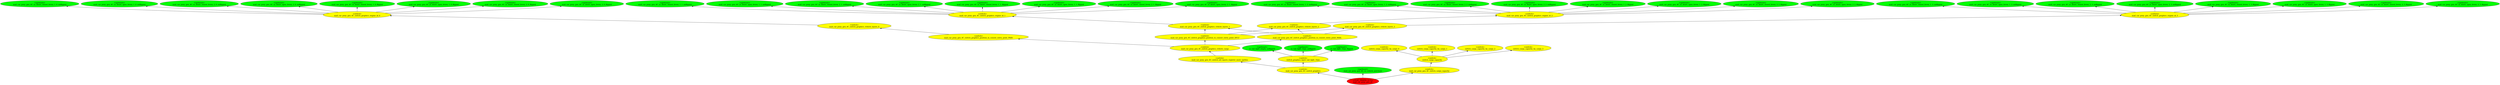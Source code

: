 digraph {
rankdir="BT"
ss_tail_light_32px_unflipped [fillcolor=green style="filled" label="<spriteset>\nss_tail_light_32px_unflipped"]
ss_tail_light_32px_flipped [fillcolor=green style="filled" label="<spriteset>\nss_tail_light_32px_flipped"]
ss_tail_light_empty_unflipped [fillcolor=green style="filled" label="<spriteset>\nss_tail_light_empty_unflipped"]
switch_graphics_layer_tail_light_32px [fillcolor=yellow style="filled" label="<switch>\nswitch_graphics_layer_tail_light_32px"]
switch_cargo_capacity_by_cargo_0 [fillcolor=yellow style="filled" label="<switch>\nswitch_cargo_capacity_by_cargo_0"]
switch_cargo_capacity_by_cargo_1 [fillcolor=yellow style="filled" label="<switch>\nswitch_cargo_capacity_by_cargo_1"]
switch_cargo_capacity_by_cargo_2 [fillcolor=yellow style="filled" label="<switch>\nswitch_cargo_capacity_by_cargo_2"]
switch_cargo_capacity_by_cargo_3 [fillcolor=yellow style="filled" label="<switch>\nswitch_cargo_capacity_by_cargo_3"]
switch_cargo_capacity [fillcolor=yellow style="filled" label="<switch>\nswitch_cargo_capacity"]
mail_car_pony_gen_4C_ss_doors_closed_livery_1_0_unflipped [fillcolor=green style="filled" label="<spriteset>\nmail_car_pony_gen_4C_ss_doors_closed_livery_1_0_unflipped"]
mail_car_pony_gen_4C_ss_doors_open_livery_1_0_unflipped [fillcolor=green style="filled" label="<spriteset>\nmail_car_pony_gen_4C_ss_doors_open_livery_1_0_unflipped"]
mail_car_pony_gen_4C_ss_doors_closed_livery_2_0_unflipped [fillcolor=green style="filled" label="<spriteset>\nmail_car_pony_gen_4C_ss_doors_closed_livery_2_0_unflipped"]
mail_car_pony_gen_4C_ss_doors_open_livery_2_0_unflipped [fillcolor=green style="filled" label="<spriteset>\nmail_car_pony_gen_4C_ss_doors_open_livery_2_0_unflipped"]
mail_car_pony_gen_4C_ss_doors_closed_livery_1_0_flipped [fillcolor=green style="filled" label="<spriteset>\nmail_car_pony_gen_4C_ss_doors_closed_livery_1_0_flipped"]
mail_car_pony_gen_4C_ss_doors_open_livery_1_0_flipped [fillcolor=green style="filled" label="<spriteset>\nmail_car_pony_gen_4C_ss_doors_open_livery_1_0_flipped"]
mail_car_pony_gen_4C_ss_doors_closed_livery_2_0_flipped [fillcolor=green style="filled" label="<spriteset>\nmail_car_pony_gen_4C_ss_doors_closed_livery_2_0_flipped"]
mail_car_pony_gen_4C_ss_doors_open_livery_2_0_flipped [fillcolor=green style="filled" label="<spriteset>\nmail_car_pony_gen_4C_ss_doors_open_livery_2_0_flipped"]
mail_car_pony_gen_4C_switch_graphics_engine_id_0 [fillcolor=yellow style="filled" label="<switch>\nmail_car_pony_gen_4C_switch_graphics_engine_id_0"]
mail_car_pony_gen_4C_switch_graphics_vehicle_layers_0 [fillcolor=yellow style="filled" label="<switch>\nmail_car_pony_gen_4C_switch_graphics_vehicle_layers_0"]
mail_car_pony_gen_4C_ss_doors_closed_livery_1_1_unflipped [fillcolor=green style="filled" label="<spriteset>\nmail_car_pony_gen_4C_ss_doors_closed_livery_1_1_unflipped"]
mail_car_pony_gen_4C_ss_doors_open_livery_1_1_unflipped [fillcolor=green style="filled" label="<spriteset>\nmail_car_pony_gen_4C_ss_doors_open_livery_1_1_unflipped"]
mail_car_pony_gen_4C_ss_doors_closed_livery_2_1_unflipped [fillcolor=green style="filled" label="<spriteset>\nmail_car_pony_gen_4C_ss_doors_closed_livery_2_1_unflipped"]
mail_car_pony_gen_4C_ss_doors_open_livery_2_1_unflipped [fillcolor=green style="filled" label="<spriteset>\nmail_car_pony_gen_4C_ss_doors_open_livery_2_1_unflipped"]
mail_car_pony_gen_4C_ss_doors_closed_livery_1_1_flipped [fillcolor=green style="filled" label="<spriteset>\nmail_car_pony_gen_4C_ss_doors_closed_livery_1_1_flipped"]
mail_car_pony_gen_4C_ss_doors_open_livery_1_1_flipped [fillcolor=green style="filled" label="<spriteset>\nmail_car_pony_gen_4C_ss_doors_open_livery_1_1_flipped"]
mail_car_pony_gen_4C_ss_doors_closed_livery_2_1_flipped [fillcolor=green style="filled" label="<spriteset>\nmail_car_pony_gen_4C_ss_doors_closed_livery_2_1_flipped"]
mail_car_pony_gen_4C_ss_doors_open_livery_2_1_flipped [fillcolor=green style="filled" label="<spriteset>\nmail_car_pony_gen_4C_ss_doors_open_livery_2_1_flipped"]
mail_car_pony_gen_4C_switch_graphics_engine_id_1 [fillcolor=yellow style="filled" label="<switch>\nmail_car_pony_gen_4C_switch_graphics_engine_id_1"]
mail_car_pony_gen_4C_switch_graphics_vehicle_layers_1 [fillcolor=yellow style="filled" label="<switch>\nmail_car_pony_gen_4C_switch_graphics_vehicle_layers_1"]
mail_car_pony_gen_4C_ss_doors_closed_livery_1_2_unflipped [fillcolor=green style="filled" label="<spriteset>\nmail_car_pony_gen_4C_ss_doors_closed_livery_1_2_unflipped"]
mail_car_pony_gen_4C_ss_doors_open_livery_1_2_unflipped [fillcolor=green style="filled" label="<spriteset>\nmail_car_pony_gen_4C_ss_doors_open_livery_1_2_unflipped"]
mail_car_pony_gen_4C_ss_doors_closed_livery_2_2_unflipped [fillcolor=green style="filled" label="<spriteset>\nmail_car_pony_gen_4C_ss_doors_closed_livery_2_2_unflipped"]
mail_car_pony_gen_4C_ss_doors_open_livery_2_2_unflipped [fillcolor=green style="filled" label="<spriteset>\nmail_car_pony_gen_4C_ss_doors_open_livery_2_2_unflipped"]
mail_car_pony_gen_4C_ss_doors_closed_livery_1_2_flipped [fillcolor=green style="filled" label="<spriteset>\nmail_car_pony_gen_4C_ss_doors_closed_livery_1_2_flipped"]
mail_car_pony_gen_4C_ss_doors_open_livery_1_2_flipped [fillcolor=green style="filled" label="<spriteset>\nmail_car_pony_gen_4C_ss_doors_open_livery_1_2_flipped"]
mail_car_pony_gen_4C_ss_doors_closed_livery_2_2_flipped [fillcolor=green style="filled" label="<spriteset>\nmail_car_pony_gen_4C_ss_doors_closed_livery_2_2_flipped"]
mail_car_pony_gen_4C_ss_doors_open_livery_2_2_flipped [fillcolor=green style="filled" label="<spriteset>\nmail_car_pony_gen_4C_ss_doors_open_livery_2_2_flipped"]
mail_car_pony_gen_4C_switch_graphics_engine_id_2 [fillcolor=yellow style="filled" label="<switch>\nmail_car_pony_gen_4C_switch_graphics_engine_id_2"]
mail_car_pony_gen_4C_switch_graphics_vehicle_layers_2 [fillcolor=yellow style="filled" label="<switch>\nmail_car_pony_gen_4C_switch_graphics_vehicle_layers_2"]
mail_car_pony_gen_4C_ss_doors_closed_livery_1_3_unflipped [fillcolor=green style="filled" label="<spriteset>\nmail_car_pony_gen_4C_ss_doors_closed_livery_1_3_unflipped"]
mail_car_pony_gen_4C_ss_doors_open_livery_1_3_unflipped [fillcolor=green style="filled" label="<spriteset>\nmail_car_pony_gen_4C_ss_doors_open_livery_1_3_unflipped"]
mail_car_pony_gen_4C_ss_doors_closed_livery_2_3_unflipped [fillcolor=green style="filled" label="<spriteset>\nmail_car_pony_gen_4C_ss_doors_closed_livery_2_3_unflipped"]
mail_car_pony_gen_4C_ss_doors_open_livery_2_3_unflipped [fillcolor=green style="filled" label="<spriteset>\nmail_car_pony_gen_4C_ss_doors_open_livery_2_3_unflipped"]
mail_car_pony_gen_4C_ss_doors_closed_livery_1_3_flipped [fillcolor=green style="filled" label="<spriteset>\nmail_car_pony_gen_4C_ss_doors_closed_livery_1_3_flipped"]
mail_car_pony_gen_4C_ss_doors_open_livery_1_3_flipped [fillcolor=green style="filled" label="<spriteset>\nmail_car_pony_gen_4C_ss_doors_open_livery_1_3_flipped"]
mail_car_pony_gen_4C_ss_doors_closed_livery_2_3_flipped [fillcolor=green style="filled" label="<spriteset>\nmail_car_pony_gen_4C_ss_doors_closed_livery_2_3_flipped"]
mail_car_pony_gen_4C_ss_doors_open_livery_2_3_flipped [fillcolor=green style="filled" label="<spriteset>\nmail_car_pony_gen_4C_ss_doors_open_livery_2_3_flipped"]
mail_car_pony_gen_4C_switch_graphics_engine_id_3 [fillcolor=yellow style="filled" label="<switch>\nmail_car_pony_gen_4C_switch_graphics_engine_id_3"]
mail_car_pony_gen_4C_switch_graphics_vehicle_layers_3 [fillcolor=yellow style="filled" label="<switch>\nmail_car_pony_gen_4C_switch_graphics_vehicle_layers_3"]
mail_car_pony_gen_4C_switch_graphics_position_in_consist_entry_point_PASS [fillcolor=yellow style="filled" label="<switch>\nmail_car_pony_gen_4C_switch_graphics_position_in_consist_entry_point_PASS"]
mail_car_pony_gen_4C_switch_graphics_position_in_consist_entry_point_MAIL [fillcolor=yellow style="filled" label="<switch>\nmail_car_pony_gen_4C_switch_graphics_position_in_consist_entry_point_MAIL"]
mail_car_pony_gen_4C_switch_graphics_position_in_consist_entry_point_DFLT [fillcolor=yellow style="filled" label="<switch>\nmail_car_pony_gen_4C_switch_graphics_position_in_consist_entry_point_DFLT"]
mail_car_pony_gen_4C_switch_graphics_vehicle_cargo [fillcolor=yellow style="filled" label="<switch>\nmail_car_pony_gen_4C_switch_graphics_vehicle_cargo"]
mail_car_pony_gen_4C_ss_vehicle_purchase [fillcolor=green style="filled" label="<spriteset>\nmail_car_pony_gen_4C_ss_vehicle_purchase"]
mail_car_pony_gen_4C_switch_set_layers_register_more_sprites [fillcolor=yellow style="filled" label="<switch>\nmail_car_pony_gen_4C_switch_set_layers_register_more_sprites"]
mail_car_pony_gen_4C_switch_graphics [fillcolor=yellow style="filled" label="<switch>\nmail_car_pony_gen_4C_switch_graphics"]
mail_car_pony_gen_4C_switch_cargo_capacity [fillcolor=yellow style="filled" label="<switch>\nmail_car_pony_gen_4C_switch_cargo_capacity"]
mail_car_pony_gen_4C [fillcolor=red style="filled" label="<FEAT_TRAINS 3170>\nmail_car_pony_gen_4C"]
mail_car_pony_gen_4C_switch_graphics_engine_id_0->mail_car_pony_gen_4C_ss_doors_closed_livery_1_0_unflipped
mail_car_pony_gen_4C_switch_graphics_engine_id_3->mail_car_pony_gen_4C_ss_doors_closed_livery_2_3_flipped
mail_car_pony_gen_4C_switch_graphics_position_in_consist_entry_point_DFLT->mail_car_pony_gen_4C_switch_graphics_vehicle_layers_3
mail_car_pony_gen_4C_switch_graphics_engine_id_1->mail_car_pony_gen_4C_ss_doors_closed_livery_1_1_flipped
mail_car_pony_gen_4C_switch_graphics_engine_id_3->mail_car_pony_gen_4C_ss_doors_open_livery_2_3_unflipped
mail_car_pony_gen_4C_switch_graphics_vehicle_cargo->mail_car_pony_gen_4C_switch_graphics_position_in_consist_entry_point_MAIL
mail_car_pony_gen_4C_switch_graphics_engine_id_3->mail_car_pony_gen_4C_ss_doors_open_livery_1_3_flipped
mail_car_pony_gen_4C_switch_graphics_vehicle_layers_0->mail_car_pony_gen_4C_switch_graphics_engine_id_0
mail_car_pony_gen_4C_switch_graphics_position_in_consist_entry_point_PASS->mail_car_pony_gen_4C_switch_graphics_vehicle_layers_0
mail_car_pony_gen_4C_switch_graphics_engine_id_3->mail_car_pony_gen_4C_ss_doors_closed_livery_1_3_unflipped
mail_car_pony_gen_4C->mail_car_pony_gen_4C_switch_cargo_capacity
mail_car_pony_gen_4C_switch_graphics_position_in_consist_entry_point_MAIL->mail_car_pony_gen_4C_switch_graphics_vehicle_layers_2
mail_car_pony_gen_4C_switch_graphics_engine_id_1->mail_car_pony_gen_4C_ss_doors_open_livery_2_1_flipped
mail_car_pony_gen_4C_switch_graphics_engine_id_2->mail_car_pony_gen_4C_ss_doors_open_livery_2_2_flipped
mail_car_pony_gen_4C_switch_graphics_vehicle_cargo->mail_car_pony_gen_4C_switch_graphics_position_in_consist_entry_point_DFLT
mail_car_pony_gen_4C_switch_graphics_engine_id_0->mail_car_pony_gen_4C_ss_doors_open_livery_2_0_flipped
mail_car_pony_gen_4C_switch_graphics_engine_id_1->mail_car_pony_gen_4C_ss_doors_closed_livery_2_1_unflipped
mail_car_pony_gen_4C_switch_graphics_engine_id_2->mail_car_pony_gen_4C_ss_doors_closed_livery_2_2_unflipped
mail_car_pony_gen_4C->mail_car_pony_gen_4C_switch_graphics
switch_graphics_layer_tail_light_32px->ss_tail_light_32px_flipped
mail_car_pony_gen_4C_switch_graphics_vehicle_cargo->mail_car_pony_gen_4C_switch_graphics_position_in_consist_entry_point_PASS
switch_cargo_capacity->switch_cargo_capacity_by_cargo_1
mail_car_pony_gen_4C_switch_graphics_position_in_consist_entry_point_MAIL->mail_car_pony_gen_4C_switch_graphics_vehicle_layers_3
mail_car_pony_gen_4C_switch_graphics_engine_id_2->mail_car_pony_gen_4C_ss_doors_open_livery_1_2_unflipped
switch_graphics_layer_tail_light_32px->ss_tail_light_empty_unflipped
mail_car_pony_gen_4C_switch_graphics_vehicle_layers_3->mail_car_pony_gen_4C_switch_graphics_engine_id_3
mail_car_pony_gen_4C->mail_car_pony_gen_4C_ss_vehicle_purchase
mail_car_pony_gen_4C_switch_graphics_engine_id_1->mail_car_pony_gen_4C_ss_doors_open_livery_1_1_flipped
mail_car_pony_gen_4C_switch_graphics_engine_id_1->mail_car_pony_gen_4C_ss_doors_open_livery_1_1_unflipped
mail_car_pony_gen_4C_switch_graphics_engine_id_0->mail_car_pony_gen_4C_ss_doors_closed_livery_1_0_flipped
mail_car_pony_gen_4C_switch_graphics_engine_id_0->mail_car_pony_gen_4C_ss_doors_open_livery_2_0_unflipped
mail_car_pony_gen_4C_switch_graphics_engine_id_2->mail_car_pony_gen_4C_ss_doors_open_livery_1_2_flipped
mail_car_pony_gen_4C_switch_graphics_position_in_consist_entry_point_MAIL->mail_car_pony_gen_4C_switch_graphics_vehicle_layers_1
switch_cargo_capacity->switch_cargo_capacity_by_cargo_3
mail_car_pony_gen_4C_switch_graphics_engine_id_3->mail_car_pony_gen_4C_ss_doors_open_livery_2_3_flipped
switch_cargo_capacity->switch_cargo_capacity_by_cargo_0
mail_car_pony_gen_4C_switch_set_layers_register_more_sprites->mail_car_pony_gen_4C_switch_graphics_vehicle_cargo
mail_car_pony_gen_4C_switch_graphics_engine_id_0->mail_car_pony_gen_4C_ss_doors_open_livery_1_0_unflipped
mail_car_pony_gen_4C_switch_graphics_engine_id_3->mail_car_pony_gen_4C_ss_doors_closed_livery_1_3_flipped
mail_car_pony_gen_4C_switch_graphics_engine_id_0->mail_car_pony_gen_4C_ss_doors_open_livery_1_0_flipped
mail_car_pony_gen_4C_switch_graphics_engine_id_2->mail_car_pony_gen_4C_ss_doors_closed_livery_2_2_flipped
mail_car_pony_gen_4C_switch_cargo_capacity->switch_cargo_capacity
mail_car_pony_gen_4C_switch_graphics_engine_id_2->mail_car_pony_gen_4C_ss_doors_open_livery_2_2_unflipped
mail_car_pony_gen_4C_switch_graphics_engine_id_0->mail_car_pony_gen_4C_ss_doors_closed_livery_2_0_flipped
mail_car_pony_gen_4C_switch_graphics->switch_graphics_layer_tail_light_32px
mail_car_pony_gen_4C_switch_graphics_engine_id_2->mail_car_pony_gen_4C_ss_doors_closed_livery_1_2_unflipped
mail_car_pony_gen_4C_switch_graphics_engine_id_3->mail_car_pony_gen_4C_ss_doors_open_livery_1_3_unflipped
mail_car_pony_gen_4C_switch_graphics_engine_id_1->mail_car_pony_gen_4C_ss_doors_closed_livery_2_1_flipped
mail_car_pony_gen_4C_switch_graphics->mail_car_pony_gen_4C_switch_set_layers_register_more_sprites
mail_car_pony_gen_4C_switch_graphics_engine_id_2->mail_car_pony_gen_4C_ss_doors_closed_livery_1_2_flipped
mail_car_pony_gen_4C_switch_graphics_engine_id_1->mail_car_pony_gen_4C_ss_doors_open_livery_2_1_unflipped
mail_car_pony_gen_4C_switch_graphics_position_in_consist_entry_point_DFLT->mail_car_pony_gen_4C_switch_graphics_vehicle_layers_2
mail_car_pony_gen_4C_switch_graphics_engine_id_3->mail_car_pony_gen_4C_ss_doors_closed_livery_2_3_unflipped
mail_car_pony_gen_4C_switch_graphics_position_in_consist_entry_point_DFLT->mail_car_pony_gen_4C_switch_graphics_vehicle_layers_1
mail_car_pony_gen_4C_switch_graphics_vehicle_layers_2->mail_car_pony_gen_4C_switch_graphics_engine_id_2
mail_car_pony_gen_4C_switch_graphics_vehicle_layers_1->mail_car_pony_gen_4C_switch_graphics_engine_id_1
switch_graphics_layer_tail_light_32px->ss_tail_light_32px_unflipped
switch_cargo_capacity->switch_cargo_capacity_by_cargo_2
mail_car_pony_gen_4C_switch_graphics_engine_id_1->mail_car_pony_gen_4C_ss_doors_closed_livery_1_1_unflipped
mail_car_pony_gen_4C_switch_graphics_engine_id_0->mail_car_pony_gen_4C_ss_doors_closed_livery_2_0_unflipped
}
